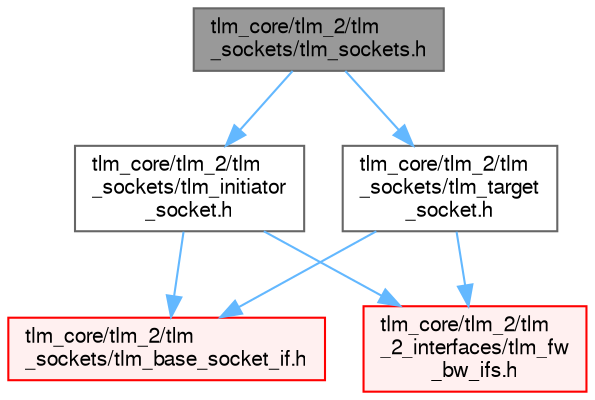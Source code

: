 digraph "tlm_core/tlm_2/tlm_sockets/tlm_sockets.h"
{
 // LATEX_PDF_SIZE
  bgcolor="transparent";
  edge [fontname=FreeSans,fontsize=10,labelfontname=FreeSans,labelfontsize=10];
  node [fontname=FreeSans,fontsize=10,shape=box,height=0.2,width=0.4];
  Node1 [id="Node000001",label="tlm_core/tlm_2/tlm\l_sockets/tlm_sockets.h",height=0.2,width=0.4,color="gray40", fillcolor="grey60", style="filled", fontcolor="black",tooltip=" "];
  Node1 -> Node2 [id="edge1_Node000001_Node000002",color="steelblue1",style="solid",tooltip=" "];
  Node2 [id="Node000002",label="tlm_core/tlm_2/tlm\l_sockets/tlm_initiator\l_socket.h",height=0.2,width=0.4,color="grey40", fillcolor="white", style="filled",URL="$a00047.html",tooltip=" "];
  Node2 -> Node3 [id="edge2_Node000002_Node000003",color="steelblue1",style="solid",tooltip=" "];
  Node3 [id="Node000003",label="tlm_core/tlm_2/tlm\l_sockets/tlm_base_socket_if.h",height=0.2,width=0.4,color="red", fillcolor="#FFF0F0", style="filled",URL="$a00041.html",tooltip=" "];
  Node2 -> Node7 [id="edge3_Node000002_Node000007",color="steelblue1",style="solid",tooltip=" "];
  Node7 [id="Node000007",label="tlm_core/tlm_2/tlm\l_2_interfaces/tlm_fw\l_bw_ifs.h",height=0.2,width=0.4,color="red", fillcolor="#FFF0F0", style="filled",URL="$a00056.html",tooltip=" "];
  Node1 -> Node25 [id="edge4_Node000001_Node000025",color="steelblue1",style="solid",tooltip=" "];
  Node25 [id="Node000025",label="tlm_core/tlm_2/tlm\l_sockets/tlm_target\l_socket.h",height=0.2,width=0.4,color="grey40", fillcolor="white", style="filled",URL="$a00038.html",tooltip=" "];
  Node25 -> Node3 [id="edge5_Node000025_Node000003",color="steelblue1",style="solid",tooltip=" "];
  Node25 -> Node7 [id="edge6_Node000025_Node000007",color="steelblue1",style="solid",tooltip=" "];
}
